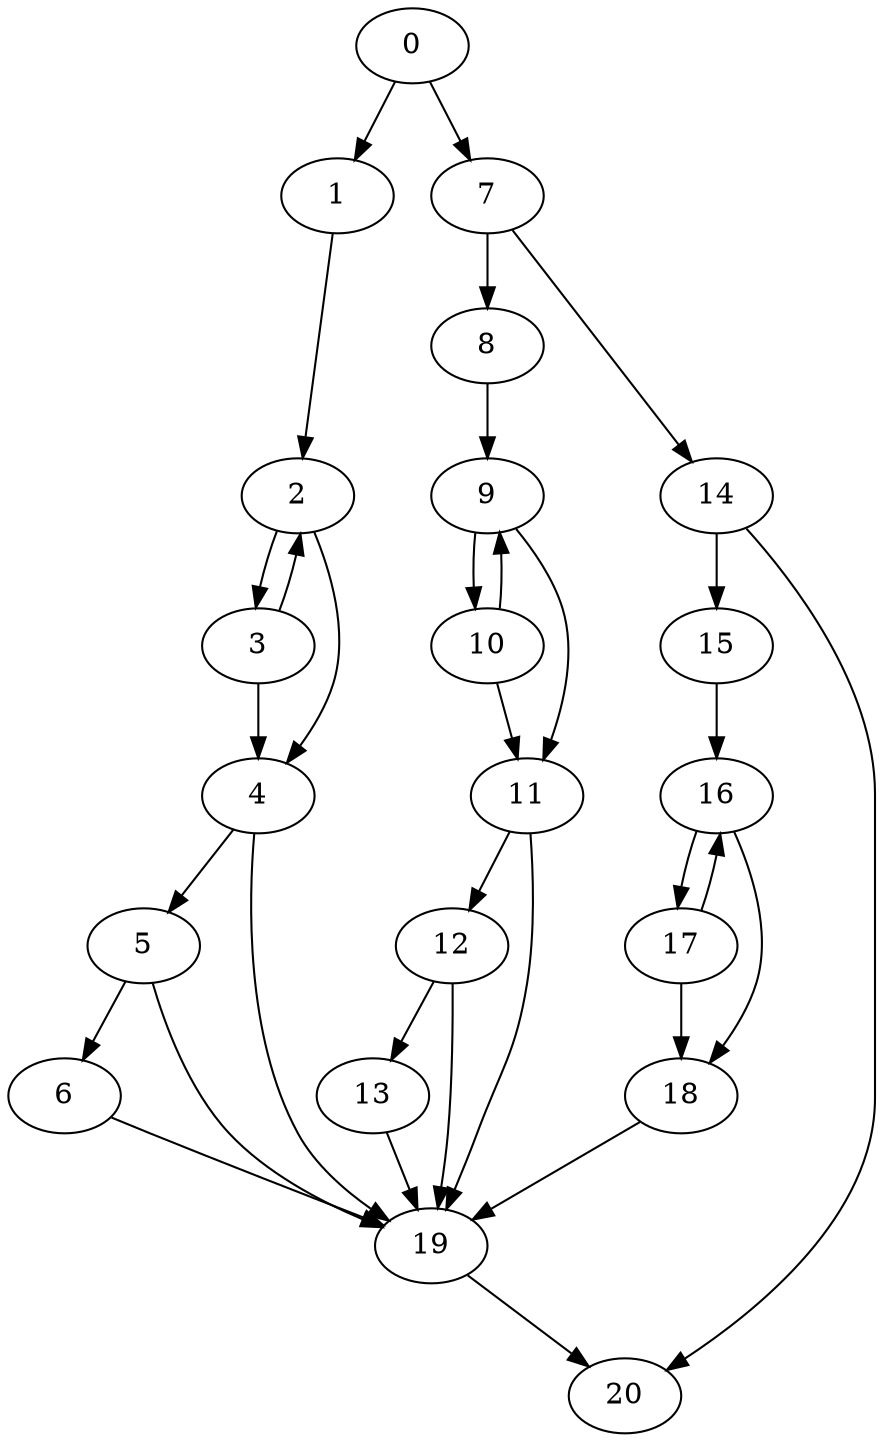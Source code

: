 digraph {
	0
	1
	2
	3
	4
	5
	6
	7
	8
	9
	10
	11
	12
	13
	14
	15
	16
	17
	18
	19
	20
	15 -> 16
	17 -> 16
	16 -> 18
	17 -> 18
	8 -> 9
	10 -> 9
	0 -> 7
	12 -> 13
	7 -> 14
	14 -> 15
	16 -> 17
	4 -> 5
	5 -> 6
	9 -> 10
	11 -> 12
	18 -> 19
	4 -> 19
	5 -> 19
	6 -> 19
	11 -> 19
	12 -> 19
	13 -> 19
	14 -> 20
	19 -> 20
	1 -> 2
	3 -> 2
	2 -> 3
	2 -> 4
	3 -> 4
	7 -> 8
	9 -> 11
	10 -> 11
	0 -> 1
}

